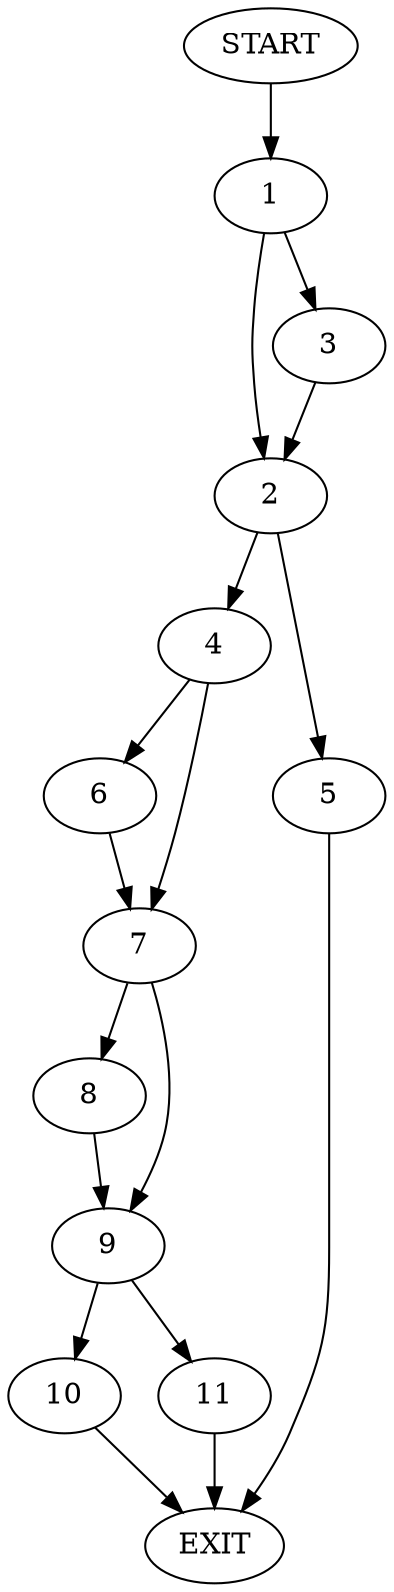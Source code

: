 digraph {
0 [label="START"]
12 [label="EXIT"]
0 -> 1
1 -> 2
1 -> 3
3 -> 2
2 -> 4
2 -> 5
4 -> 6
4 -> 7
5 -> 12
6 -> 7
7 -> 8
7 -> 9
9 -> 10
9 -> 11
8 -> 9
11 -> 12
10 -> 12
}
